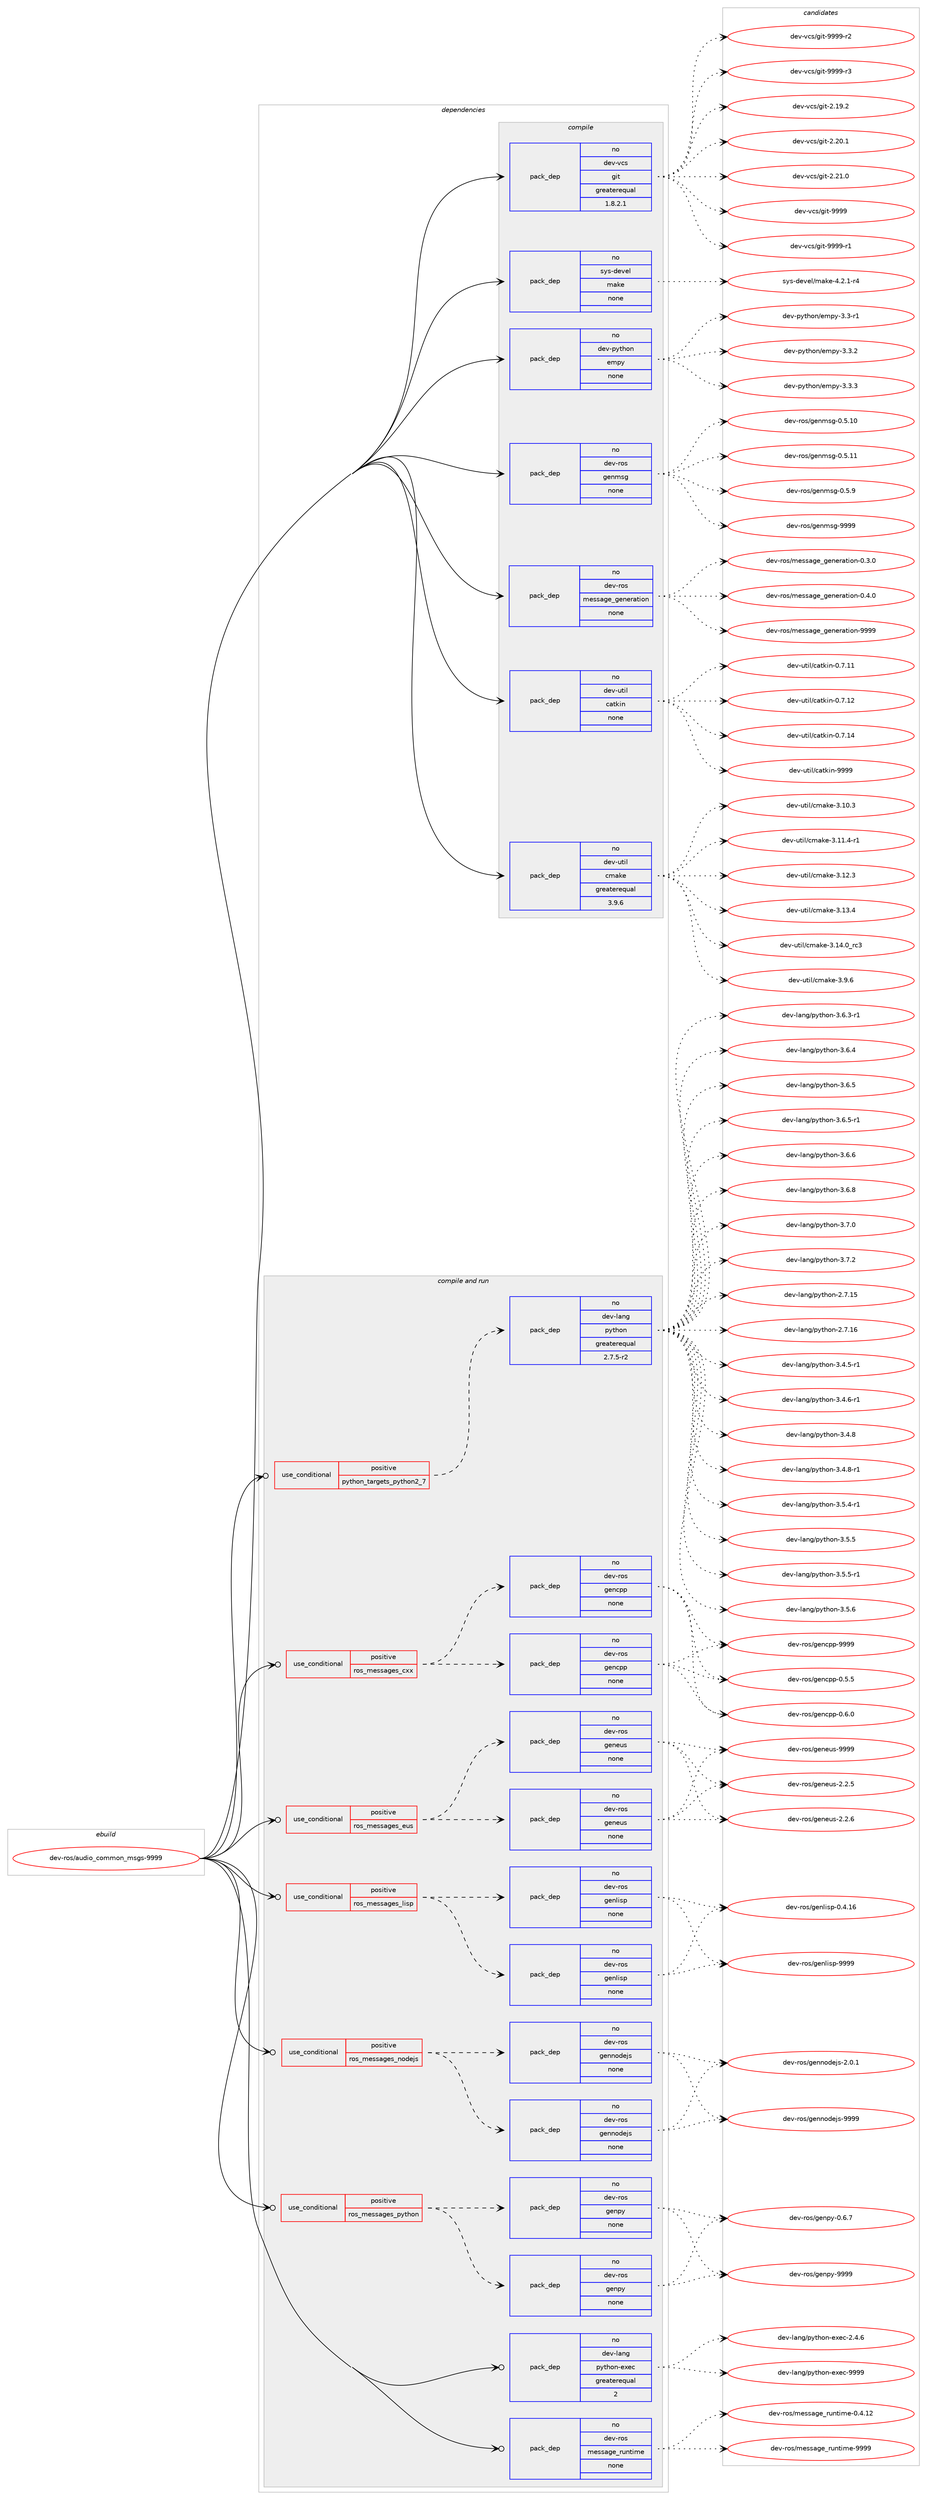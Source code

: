 digraph prolog {

# *************
# Graph options
# *************

newrank=true;
concentrate=true;
compound=true;
graph [rankdir=LR,fontname=Helvetica,fontsize=10,ranksep=1.5];#, ranksep=2.5, nodesep=0.2];
edge  [arrowhead=vee];
node  [fontname=Helvetica,fontsize=10];

# **********
# The ebuild
# **********

subgraph cluster_leftcol {
color=gray;
rank=same;
label=<<i>ebuild</i>>;
id [label="dev-ros/audio_common_msgs-9999", color=red, width=4, href="../dev-ros/audio_common_msgs-9999.svg"];
}

# ****************
# The dependencies
# ****************

subgraph cluster_midcol {
color=gray;
label=<<i>dependencies</i>>;
subgraph cluster_compile {
fillcolor="#eeeeee";
style=filled;
label=<<i>compile</i>>;
subgraph pack1040576 {
dependency1451845 [label=<<TABLE BORDER="0" CELLBORDER="1" CELLSPACING="0" CELLPADDING="4" WIDTH="220"><TR><TD ROWSPAN="6" CELLPADDING="30">pack_dep</TD></TR><TR><TD WIDTH="110">no</TD></TR><TR><TD>dev-python</TD></TR><TR><TD>empy</TD></TR><TR><TD>none</TD></TR><TR><TD></TD></TR></TABLE>>, shape=none, color=blue];
}
id:e -> dependency1451845:w [weight=20,style="solid",arrowhead="vee"];
subgraph pack1040577 {
dependency1451846 [label=<<TABLE BORDER="0" CELLBORDER="1" CELLSPACING="0" CELLPADDING="4" WIDTH="220"><TR><TD ROWSPAN="6" CELLPADDING="30">pack_dep</TD></TR><TR><TD WIDTH="110">no</TD></TR><TR><TD>dev-ros</TD></TR><TR><TD>genmsg</TD></TR><TR><TD>none</TD></TR><TR><TD></TD></TR></TABLE>>, shape=none, color=blue];
}
id:e -> dependency1451846:w [weight=20,style="solid",arrowhead="vee"];
subgraph pack1040578 {
dependency1451847 [label=<<TABLE BORDER="0" CELLBORDER="1" CELLSPACING="0" CELLPADDING="4" WIDTH="220"><TR><TD ROWSPAN="6" CELLPADDING="30">pack_dep</TD></TR><TR><TD WIDTH="110">no</TD></TR><TR><TD>dev-ros</TD></TR><TR><TD>message_generation</TD></TR><TR><TD>none</TD></TR><TR><TD></TD></TR></TABLE>>, shape=none, color=blue];
}
id:e -> dependency1451847:w [weight=20,style="solid",arrowhead="vee"];
subgraph pack1040579 {
dependency1451848 [label=<<TABLE BORDER="0" CELLBORDER="1" CELLSPACING="0" CELLPADDING="4" WIDTH="220"><TR><TD ROWSPAN="6" CELLPADDING="30">pack_dep</TD></TR><TR><TD WIDTH="110">no</TD></TR><TR><TD>dev-util</TD></TR><TR><TD>catkin</TD></TR><TR><TD>none</TD></TR><TR><TD></TD></TR></TABLE>>, shape=none, color=blue];
}
id:e -> dependency1451848:w [weight=20,style="solid",arrowhead="vee"];
subgraph pack1040580 {
dependency1451849 [label=<<TABLE BORDER="0" CELLBORDER="1" CELLSPACING="0" CELLPADDING="4" WIDTH="220"><TR><TD ROWSPAN="6" CELLPADDING="30">pack_dep</TD></TR><TR><TD WIDTH="110">no</TD></TR><TR><TD>dev-util</TD></TR><TR><TD>cmake</TD></TR><TR><TD>greaterequal</TD></TR><TR><TD>3.9.6</TD></TR></TABLE>>, shape=none, color=blue];
}
id:e -> dependency1451849:w [weight=20,style="solid",arrowhead="vee"];
subgraph pack1040581 {
dependency1451850 [label=<<TABLE BORDER="0" CELLBORDER="1" CELLSPACING="0" CELLPADDING="4" WIDTH="220"><TR><TD ROWSPAN="6" CELLPADDING="30">pack_dep</TD></TR><TR><TD WIDTH="110">no</TD></TR><TR><TD>dev-vcs</TD></TR><TR><TD>git</TD></TR><TR><TD>greaterequal</TD></TR><TR><TD>1.8.2.1</TD></TR></TABLE>>, shape=none, color=blue];
}
id:e -> dependency1451850:w [weight=20,style="solid",arrowhead="vee"];
subgraph pack1040582 {
dependency1451851 [label=<<TABLE BORDER="0" CELLBORDER="1" CELLSPACING="0" CELLPADDING="4" WIDTH="220"><TR><TD ROWSPAN="6" CELLPADDING="30">pack_dep</TD></TR><TR><TD WIDTH="110">no</TD></TR><TR><TD>sys-devel</TD></TR><TR><TD>make</TD></TR><TR><TD>none</TD></TR><TR><TD></TD></TR></TABLE>>, shape=none, color=blue];
}
id:e -> dependency1451851:w [weight=20,style="solid",arrowhead="vee"];
}
subgraph cluster_compileandrun {
fillcolor="#eeeeee";
style=filled;
label=<<i>compile and run</i>>;
subgraph cond387889 {
dependency1451852 [label=<<TABLE BORDER="0" CELLBORDER="1" CELLSPACING="0" CELLPADDING="4"><TR><TD ROWSPAN="3" CELLPADDING="10">use_conditional</TD></TR><TR><TD>positive</TD></TR><TR><TD>python_targets_python2_7</TD></TR></TABLE>>, shape=none, color=red];
subgraph pack1040583 {
dependency1451853 [label=<<TABLE BORDER="0" CELLBORDER="1" CELLSPACING="0" CELLPADDING="4" WIDTH="220"><TR><TD ROWSPAN="6" CELLPADDING="30">pack_dep</TD></TR><TR><TD WIDTH="110">no</TD></TR><TR><TD>dev-lang</TD></TR><TR><TD>python</TD></TR><TR><TD>greaterequal</TD></TR><TR><TD>2.7.5-r2</TD></TR></TABLE>>, shape=none, color=blue];
}
dependency1451852:e -> dependency1451853:w [weight=20,style="dashed",arrowhead="vee"];
}
id:e -> dependency1451852:w [weight=20,style="solid",arrowhead="odotvee"];
subgraph cond387890 {
dependency1451854 [label=<<TABLE BORDER="0" CELLBORDER="1" CELLSPACING="0" CELLPADDING="4"><TR><TD ROWSPAN="3" CELLPADDING="10">use_conditional</TD></TR><TR><TD>positive</TD></TR><TR><TD>ros_messages_cxx</TD></TR></TABLE>>, shape=none, color=red];
subgraph pack1040584 {
dependency1451855 [label=<<TABLE BORDER="0" CELLBORDER="1" CELLSPACING="0" CELLPADDING="4" WIDTH="220"><TR><TD ROWSPAN="6" CELLPADDING="30">pack_dep</TD></TR><TR><TD WIDTH="110">no</TD></TR><TR><TD>dev-ros</TD></TR><TR><TD>gencpp</TD></TR><TR><TD>none</TD></TR><TR><TD></TD></TR></TABLE>>, shape=none, color=blue];
}
dependency1451854:e -> dependency1451855:w [weight=20,style="dashed",arrowhead="vee"];
subgraph pack1040585 {
dependency1451856 [label=<<TABLE BORDER="0" CELLBORDER="1" CELLSPACING="0" CELLPADDING="4" WIDTH="220"><TR><TD ROWSPAN="6" CELLPADDING="30">pack_dep</TD></TR><TR><TD WIDTH="110">no</TD></TR><TR><TD>dev-ros</TD></TR><TR><TD>gencpp</TD></TR><TR><TD>none</TD></TR><TR><TD></TD></TR></TABLE>>, shape=none, color=blue];
}
dependency1451854:e -> dependency1451856:w [weight=20,style="dashed",arrowhead="vee"];
}
id:e -> dependency1451854:w [weight=20,style="solid",arrowhead="odotvee"];
subgraph cond387891 {
dependency1451857 [label=<<TABLE BORDER="0" CELLBORDER="1" CELLSPACING="0" CELLPADDING="4"><TR><TD ROWSPAN="3" CELLPADDING="10">use_conditional</TD></TR><TR><TD>positive</TD></TR><TR><TD>ros_messages_eus</TD></TR></TABLE>>, shape=none, color=red];
subgraph pack1040586 {
dependency1451858 [label=<<TABLE BORDER="0" CELLBORDER="1" CELLSPACING="0" CELLPADDING="4" WIDTH="220"><TR><TD ROWSPAN="6" CELLPADDING="30">pack_dep</TD></TR><TR><TD WIDTH="110">no</TD></TR><TR><TD>dev-ros</TD></TR><TR><TD>geneus</TD></TR><TR><TD>none</TD></TR><TR><TD></TD></TR></TABLE>>, shape=none, color=blue];
}
dependency1451857:e -> dependency1451858:w [weight=20,style="dashed",arrowhead="vee"];
subgraph pack1040587 {
dependency1451859 [label=<<TABLE BORDER="0" CELLBORDER="1" CELLSPACING="0" CELLPADDING="4" WIDTH="220"><TR><TD ROWSPAN="6" CELLPADDING="30">pack_dep</TD></TR><TR><TD WIDTH="110">no</TD></TR><TR><TD>dev-ros</TD></TR><TR><TD>geneus</TD></TR><TR><TD>none</TD></TR><TR><TD></TD></TR></TABLE>>, shape=none, color=blue];
}
dependency1451857:e -> dependency1451859:w [weight=20,style="dashed",arrowhead="vee"];
}
id:e -> dependency1451857:w [weight=20,style="solid",arrowhead="odotvee"];
subgraph cond387892 {
dependency1451860 [label=<<TABLE BORDER="0" CELLBORDER="1" CELLSPACING="0" CELLPADDING="4"><TR><TD ROWSPAN="3" CELLPADDING="10">use_conditional</TD></TR><TR><TD>positive</TD></TR><TR><TD>ros_messages_lisp</TD></TR></TABLE>>, shape=none, color=red];
subgraph pack1040588 {
dependency1451861 [label=<<TABLE BORDER="0" CELLBORDER="1" CELLSPACING="0" CELLPADDING="4" WIDTH="220"><TR><TD ROWSPAN="6" CELLPADDING="30">pack_dep</TD></TR><TR><TD WIDTH="110">no</TD></TR><TR><TD>dev-ros</TD></TR><TR><TD>genlisp</TD></TR><TR><TD>none</TD></TR><TR><TD></TD></TR></TABLE>>, shape=none, color=blue];
}
dependency1451860:e -> dependency1451861:w [weight=20,style="dashed",arrowhead="vee"];
subgraph pack1040589 {
dependency1451862 [label=<<TABLE BORDER="0" CELLBORDER="1" CELLSPACING="0" CELLPADDING="4" WIDTH="220"><TR><TD ROWSPAN="6" CELLPADDING="30">pack_dep</TD></TR><TR><TD WIDTH="110">no</TD></TR><TR><TD>dev-ros</TD></TR><TR><TD>genlisp</TD></TR><TR><TD>none</TD></TR><TR><TD></TD></TR></TABLE>>, shape=none, color=blue];
}
dependency1451860:e -> dependency1451862:w [weight=20,style="dashed",arrowhead="vee"];
}
id:e -> dependency1451860:w [weight=20,style="solid",arrowhead="odotvee"];
subgraph cond387893 {
dependency1451863 [label=<<TABLE BORDER="0" CELLBORDER="1" CELLSPACING="0" CELLPADDING="4"><TR><TD ROWSPAN="3" CELLPADDING="10">use_conditional</TD></TR><TR><TD>positive</TD></TR><TR><TD>ros_messages_nodejs</TD></TR></TABLE>>, shape=none, color=red];
subgraph pack1040590 {
dependency1451864 [label=<<TABLE BORDER="0" CELLBORDER="1" CELLSPACING="0" CELLPADDING="4" WIDTH="220"><TR><TD ROWSPAN="6" CELLPADDING="30">pack_dep</TD></TR><TR><TD WIDTH="110">no</TD></TR><TR><TD>dev-ros</TD></TR><TR><TD>gennodejs</TD></TR><TR><TD>none</TD></TR><TR><TD></TD></TR></TABLE>>, shape=none, color=blue];
}
dependency1451863:e -> dependency1451864:w [weight=20,style="dashed",arrowhead="vee"];
subgraph pack1040591 {
dependency1451865 [label=<<TABLE BORDER="0" CELLBORDER="1" CELLSPACING="0" CELLPADDING="4" WIDTH="220"><TR><TD ROWSPAN="6" CELLPADDING="30">pack_dep</TD></TR><TR><TD WIDTH="110">no</TD></TR><TR><TD>dev-ros</TD></TR><TR><TD>gennodejs</TD></TR><TR><TD>none</TD></TR><TR><TD></TD></TR></TABLE>>, shape=none, color=blue];
}
dependency1451863:e -> dependency1451865:w [weight=20,style="dashed",arrowhead="vee"];
}
id:e -> dependency1451863:w [weight=20,style="solid",arrowhead="odotvee"];
subgraph cond387894 {
dependency1451866 [label=<<TABLE BORDER="0" CELLBORDER="1" CELLSPACING="0" CELLPADDING="4"><TR><TD ROWSPAN="3" CELLPADDING="10">use_conditional</TD></TR><TR><TD>positive</TD></TR><TR><TD>ros_messages_python</TD></TR></TABLE>>, shape=none, color=red];
subgraph pack1040592 {
dependency1451867 [label=<<TABLE BORDER="0" CELLBORDER="1" CELLSPACING="0" CELLPADDING="4" WIDTH="220"><TR><TD ROWSPAN="6" CELLPADDING="30">pack_dep</TD></TR><TR><TD WIDTH="110">no</TD></TR><TR><TD>dev-ros</TD></TR><TR><TD>genpy</TD></TR><TR><TD>none</TD></TR><TR><TD></TD></TR></TABLE>>, shape=none, color=blue];
}
dependency1451866:e -> dependency1451867:w [weight=20,style="dashed",arrowhead="vee"];
subgraph pack1040593 {
dependency1451868 [label=<<TABLE BORDER="0" CELLBORDER="1" CELLSPACING="0" CELLPADDING="4" WIDTH="220"><TR><TD ROWSPAN="6" CELLPADDING="30">pack_dep</TD></TR><TR><TD WIDTH="110">no</TD></TR><TR><TD>dev-ros</TD></TR><TR><TD>genpy</TD></TR><TR><TD>none</TD></TR><TR><TD></TD></TR></TABLE>>, shape=none, color=blue];
}
dependency1451866:e -> dependency1451868:w [weight=20,style="dashed",arrowhead="vee"];
}
id:e -> dependency1451866:w [weight=20,style="solid",arrowhead="odotvee"];
subgraph pack1040594 {
dependency1451869 [label=<<TABLE BORDER="0" CELLBORDER="1" CELLSPACING="0" CELLPADDING="4" WIDTH="220"><TR><TD ROWSPAN="6" CELLPADDING="30">pack_dep</TD></TR><TR><TD WIDTH="110">no</TD></TR><TR><TD>dev-lang</TD></TR><TR><TD>python-exec</TD></TR><TR><TD>greaterequal</TD></TR><TR><TD>2</TD></TR></TABLE>>, shape=none, color=blue];
}
id:e -> dependency1451869:w [weight=20,style="solid",arrowhead="odotvee"];
subgraph pack1040595 {
dependency1451870 [label=<<TABLE BORDER="0" CELLBORDER="1" CELLSPACING="0" CELLPADDING="4" WIDTH="220"><TR><TD ROWSPAN="6" CELLPADDING="30">pack_dep</TD></TR><TR><TD WIDTH="110">no</TD></TR><TR><TD>dev-ros</TD></TR><TR><TD>message_runtime</TD></TR><TR><TD>none</TD></TR><TR><TD></TD></TR></TABLE>>, shape=none, color=blue];
}
id:e -> dependency1451870:w [weight=20,style="solid",arrowhead="odotvee"];
}
subgraph cluster_run {
fillcolor="#eeeeee";
style=filled;
label=<<i>run</i>>;
}
}

# **************
# The candidates
# **************

subgraph cluster_choices {
rank=same;
color=gray;
label=<<i>candidates</i>>;

subgraph choice1040576 {
color=black;
nodesep=1;
choice1001011184511212111610411111047101109112121455146514511449 [label="dev-python/empy-3.3-r1", color=red, width=4,href="../dev-python/empy-3.3-r1.svg"];
choice1001011184511212111610411111047101109112121455146514650 [label="dev-python/empy-3.3.2", color=red, width=4,href="../dev-python/empy-3.3.2.svg"];
choice1001011184511212111610411111047101109112121455146514651 [label="dev-python/empy-3.3.3", color=red, width=4,href="../dev-python/empy-3.3.3.svg"];
dependency1451845:e -> choice1001011184511212111610411111047101109112121455146514511449:w [style=dotted,weight="100"];
dependency1451845:e -> choice1001011184511212111610411111047101109112121455146514650:w [style=dotted,weight="100"];
dependency1451845:e -> choice1001011184511212111610411111047101109112121455146514651:w [style=dotted,weight="100"];
}
subgraph choice1040577 {
color=black;
nodesep=1;
choice100101118451141111154710310111010911510345484653464948 [label="dev-ros/genmsg-0.5.10", color=red, width=4,href="../dev-ros/genmsg-0.5.10.svg"];
choice100101118451141111154710310111010911510345484653464949 [label="dev-ros/genmsg-0.5.11", color=red, width=4,href="../dev-ros/genmsg-0.5.11.svg"];
choice1001011184511411111547103101110109115103454846534657 [label="dev-ros/genmsg-0.5.9", color=red, width=4,href="../dev-ros/genmsg-0.5.9.svg"];
choice10010111845114111115471031011101091151034557575757 [label="dev-ros/genmsg-9999", color=red, width=4,href="../dev-ros/genmsg-9999.svg"];
dependency1451846:e -> choice100101118451141111154710310111010911510345484653464948:w [style=dotted,weight="100"];
dependency1451846:e -> choice100101118451141111154710310111010911510345484653464949:w [style=dotted,weight="100"];
dependency1451846:e -> choice1001011184511411111547103101110109115103454846534657:w [style=dotted,weight="100"];
dependency1451846:e -> choice10010111845114111115471031011101091151034557575757:w [style=dotted,weight="100"];
}
subgraph choice1040578 {
color=black;
nodesep=1;
choice1001011184511411111547109101115115971031019510310111010111497116105111110454846514648 [label="dev-ros/message_generation-0.3.0", color=red, width=4,href="../dev-ros/message_generation-0.3.0.svg"];
choice1001011184511411111547109101115115971031019510310111010111497116105111110454846524648 [label="dev-ros/message_generation-0.4.0", color=red, width=4,href="../dev-ros/message_generation-0.4.0.svg"];
choice10010111845114111115471091011151159710310195103101110101114971161051111104557575757 [label="dev-ros/message_generation-9999", color=red, width=4,href="../dev-ros/message_generation-9999.svg"];
dependency1451847:e -> choice1001011184511411111547109101115115971031019510310111010111497116105111110454846514648:w [style=dotted,weight="100"];
dependency1451847:e -> choice1001011184511411111547109101115115971031019510310111010111497116105111110454846524648:w [style=dotted,weight="100"];
dependency1451847:e -> choice10010111845114111115471091011151159710310195103101110101114971161051111104557575757:w [style=dotted,weight="100"];
}
subgraph choice1040579 {
color=black;
nodesep=1;
choice1001011184511711610510847999711610710511045484655464949 [label="dev-util/catkin-0.7.11", color=red, width=4,href="../dev-util/catkin-0.7.11.svg"];
choice1001011184511711610510847999711610710511045484655464950 [label="dev-util/catkin-0.7.12", color=red, width=4,href="../dev-util/catkin-0.7.12.svg"];
choice1001011184511711610510847999711610710511045484655464952 [label="dev-util/catkin-0.7.14", color=red, width=4,href="../dev-util/catkin-0.7.14.svg"];
choice100101118451171161051084799971161071051104557575757 [label="dev-util/catkin-9999", color=red, width=4,href="../dev-util/catkin-9999.svg"];
dependency1451848:e -> choice1001011184511711610510847999711610710511045484655464949:w [style=dotted,weight="100"];
dependency1451848:e -> choice1001011184511711610510847999711610710511045484655464950:w [style=dotted,weight="100"];
dependency1451848:e -> choice1001011184511711610510847999711610710511045484655464952:w [style=dotted,weight="100"];
dependency1451848:e -> choice100101118451171161051084799971161071051104557575757:w [style=dotted,weight="100"];
}
subgraph choice1040580 {
color=black;
nodesep=1;
choice1001011184511711610510847991099710710145514649484651 [label="dev-util/cmake-3.10.3", color=red, width=4,href="../dev-util/cmake-3.10.3.svg"];
choice10010111845117116105108479910997107101455146494946524511449 [label="dev-util/cmake-3.11.4-r1", color=red, width=4,href="../dev-util/cmake-3.11.4-r1.svg"];
choice1001011184511711610510847991099710710145514649504651 [label="dev-util/cmake-3.12.3", color=red, width=4,href="../dev-util/cmake-3.12.3.svg"];
choice1001011184511711610510847991099710710145514649514652 [label="dev-util/cmake-3.13.4", color=red, width=4,href="../dev-util/cmake-3.13.4.svg"];
choice1001011184511711610510847991099710710145514649524648951149951 [label="dev-util/cmake-3.14.0_rc3", color=red, width=4,href="../dev-util/cmake-3.14.0_rc3.svg"];
choice10010111845117116105108479910997107101455146574654 [label="dev-util/cmake-3.9.6", color=red, width=4,href="../dev-util/cmake-3.9.6.svg"];
dependency1451849:e -> choice1001011184511711610510847991099710710145514649484651:w [style=dotted,weight="100"];
dependency1451849:e -> choice10010111845117116105108479910997107101455146494946524511449:w [style=dotted,weight="100"];
dependency1451849:e -> choice1001011184511711610510847991099710710145514649504651:w [style=dotted,weight="100"];
dependency1451849:e -> choice1001011184511711610510847991099710710145514649514652:w [style=dotted,weight="100"];
dependency1451849:e -> choice1001011184511711610510847991099710710145514649524648951149951:w [style=dotted,weight="100"];
dependency1451849:e -> choice10010111845117116105108479910997107101455146574654:w [style=dotted,weight="100"];
}
subgraph choice1040581 {
color=black;
nodesep=1;
choice10010111845118991154710310511645504649574650 [label="dev-vcs/git-2.19.2", color=red, width=4,href="../dev-vcs/git-2.19.2.svg"];
choice10010111845118991154710310511645504650484649 [label="dev-vcs/git-2.20.1", color=red, width=4,href="../dev-vcs/git-2.20.1.svg"];
choice10010111845118991154710310511645504650494648 [label="dev-vcs/git-2.21.0", color=red, width=4,href="../dev-vcs/git-2.21.0.svg"];
choice1001011184511899115471031051164557575757 [label="dev-vcs/git-9999", color=red, width=4,href="../dev-vcs/git-9999.svg"];
choice10010111845118991154710310511645575757574511449 [label="dev-vcs/git-9999-r1", color=red, width=4,href="../dev-vcs/git-9999-r1.svg"];
choice10010111845118991154710310511645575757574511450 [label="dev-vcs/git-9999-r2", color=red, width=4,href="../dev-vcs/git-9999-r2.svg"];
choice10010111845118991154710310511645575757574511451 [label="dev-vcs/git-9999-r3", color=red, width=4,href="../dev-vcs/git-9999-r3.svg"];
dependency1451850:e -> choice10010111845118991154710310511645504649574650:w [style=dotted,weight="100"];
dependency1451850:e -> choice10010111845118991154710310511645504650484649:w [style=dotted,weight="100"];
dependency1451850:e -> choice10010111845118991154710310511645504650494648:w [style=dotted,weight="100"];
dependency1451850:e -> choice1001011184511899115471031051164557575757:w [style=dotted,weight="100"];
dependency1451850:e -> choice10010111845118991154710310511645575757574511449:w [style=dotted,weight="100"];
dependency1451850:e -> choice10010111845118991154710310511645575757574511450:w [style=dotted,weight="100"];
dependency1451850:e -> choice10010111845118991154710310511645575757574511451:w [style=dotted,weight="100"];
}
subgraph choice1040582 {
color=black;
nodesep=1;
choice1151211154510010111810110847109971071014552465046494511452 [label="sys-devel/make-4.2.1-r4", color=red, width=4,href="../sys-devel/make-4.2.1-r4.svg"];
dependency1451851:e -> choice1151211154510010111810110847109971071014552465046494511452:w [style=dotted,weight="100"];
}
subgraph choice1040583 {
color=black;
nodesep=1;
choice10010111845108971101034711212111610411111045504655464953 [label="dev-lang/python-2.7.15", color=red, width=4,href="../dev-lang/python-2.7.15.svg"];
choice10010111845108971101034711212111610411111045504655464954 [label="dev-lang/python-2.7.16", color=red, width=4,href="../dev-lang/python-2.7.16.svg"];
choice1001011184510897110103471121211161041111104551465246534511449 [label="dev-lang/python-3.4.5-r1", color=red, width=4,href="../dev-lang/python-3.4.5-r1.svg"];
choice1001011184510897110103471121211161041111104551465246544511449 [label="dev-lang/python-3.4.6-r1", color=red, width=4,href="../dev-lang/python-3.4.6-r1.svg"];
choice100101118451089711010347112121116104111110455146524656 [label="dev-lang/python-3.4.8", color=red, width=4,href="../dev-lang/python-3.4.8.svg"];
choice1001011184510897110103471121211161041111104551465246564511449 [label="dev-lang/python-3.4.8-r1", color=red, width=4,href="../dev-lang/python-3.4.8-r1.svg"];
choice1001011184510897110103471121211161041111104551465346524511449 [label="dev-lang/python-3.5.4-r1", color=red, width=4,href="../dev-lang/python-3.5.4-r1.svg"];
choice100101118451089711010347112121116104111110455146534653 [label="dev-lang/python-3.5.5", color=red, width=4,href="../dev-lang/python-3.5.5.svg"];
choice1001011184510897110103471121211161041111104551465346534511449 [label="dev-lang/python-3.5.5-r1", color=red, width=4,href="../dev-lang/python-3.5.5-r1.svg"];
choice100101118451089711010347112121116104111110455146534654 [label="dev-lang/python-3.5.6", color=red, width=4,href="../dev-lang/python-3.5.6.svg"];
choice1001011184510897110103471121211161041111104551465446514511449 [label="dev-lang/python-3.6.3-r1", color=red, width=4,href="../dev-lang/python-3.6.3-r1.svg"];
choice100101118451089711010347112121116104111110455146544652 [label="dev-lang/python-3.6.4", color=red, width=4,href="../dev-lang/python-3.6.4.svg"];
choice100101118451089711010347112121116104111110455146544653 [label="dev-lang/python-3.6.5", color=red, width=4,href="../dev-lang/python-3.6.5.svg"];
choice1001011184510897110103471121211161041111104551465446534511449 [label="dev-lang/python-3.6.5-r1", color=red, width=4,href="../dev-lang/python-3.6.5-r1.svg"];
choice100101118451089711010347112121116104111110455146544654 [label="dev-lang/python-3.6.6", color=red, width=4,href="../dev-lang/python-3.6.6.svg"];
choice100101118451089711010347112121116104111110455146544656 [label="dev-lang/python-3.6.8", color=red, width=4,href="../dev-lang/python-3.6.8.svg"];
choice100101118451089711010347112121116104111110455146554648 [label="dev-lang/python-3.7.0", color=red, width=4,href="../dev-lang/python-3.7.0.svg"];
choice100101118451089711010347112121116104111110455146554650 [label="dev-lang/python-3.7.2", color=red, width=4,href="../dev-lang/python-3.7.2.svg"];
dependency1451853:e -> choice10010111845108971101034711212111610411111045504655464953:w [style=dotted,weight="100"];
dependency1451853:e -> choice10010111845108971101034711212111610411111045504655464954:w [style=dotted,weight="100"];
dependency1451853:e -> choice1001011184510897110103471121211161041111104551465246534511449:w [style=dotted,weight="100"];
dependency1451853:e -> choice1001011184510897110103471121211161041111104551465246544511449:w [style=dotted,weight="100"];
dependency1451853:e -> choice100101118451089711010347112121116104111110455146524656:w [style=dotted,weight="100"];
dependency1451853:e -> choice1001011184510897110103471121211161041111104551465246564511449:w [style=dotted,weight="100"];
dependency1451853:e -> choice1001011184510897110103471121211161041111104551465346524511449:w [style=dotted,weight="100"];
dependency1451853:e -> choice100101118451089711010347112121116104111110455146534653:w [style=dotted,weight="100"];
dependency1451853:e -> choice1001011184510897110103471121211161041111104551465346534511449:w [style=dotted,weight="100"];
dependency1451853:e -> choice100101118451089711010347112121116104111110455146534654:w [style=dotted,weight="100"];
dependency1451853:e -> choice1001011184510897110103471121211161041111104551465446514511449:w [style=dotted,weight="100"];
dependency1451853:e -> choice100101118451089711010347112121116104111110455146544652:w [style=dotted,weight="100"];
dependency1451853:e -> choice100101118451089711010347112121116104111110455146544653:w [style=dotted,weight="100"];
dependency1451853:e -> choice1001011184510897110103471121211161041111104551465446534511449:w [style=dotted,weight="100"];
dependency1451853:e -> choice100101118451089711010347112121116104111110455146544654:w [style=dotted,weight="100"];
dependency1451853:e -> choice100101118451089711010347112121116104111110455146544656:w [style=dotted,weight="100"];
dependency1451853:e -> choice100101118451089711010347112121116104111110455146554648:w [style=dotted,weight="100"];
dependency1451853:e -> choice100101118451089711010347112121116104111110455146554650:w [style=dotted,weight="100"];
}
subgraph choice1040584 {
color=black;
nodesep=1;
choice100101118451141111154710310111099112112454846534653 [label="dev-ros/gencpp-0.5.5", color=red, width=4,href="../dev-ros/gencpp-0.5.5.svg"];
choice100101118451141111154710310111099112112454846544648 [label="dev-ros/gencpp-0.6.0", color=red, width=4,href="../dev-ros/gencpp-0.6.0.svg"];
choice1001011184511411111547103101110991121124557575757 [label="dev-ros/gencpp-9999", color=red, width=4,href="../dev-ros/gencpp-9999.svg"];
dependency1451855:e -> choice100101118451141111154710310111099112112454846534653:w [style=dotted,weight="100"];
dependency1451855:e -> choice100101118451141111154710310111099112112454846544648:w [style=dotted,weight="100"];
dependency1451855:e -> choice1001011184511411111547103101110991121124557575757:w [style=dotted,weight="100"];
}
subgraph choice1040585 {
color=black;
nodesep=1;
choice100101118451141111154710310111099112112454846534653 [label="dev-ros/gencpp-0.5.5", color=red, width=4,href="../dev-ros/gencpp-0.5.5.svg"];
choice100101118451141111154710310111099112112454846544648 [label="dev-ros/gencpp-0.6.0", color=red, width=4,href="../dev-ros/gencpp-0.6.0.svg"];
choice1001011184511411111547103101110991121124557575757 [label="dev-ros/gencpp-9999", color=red, width=4,href="../dev-ros/gencpp-9999.svg"];
dependency1451856:e -> choice100101118451141111154710310111099112112454846534653:w [style=dotted,weight="100"];
dependency1451856:e -> choice100101118451141111154710310111099112112454846544648:w [style=dotted,weight="100"];
dependency1451856:e -> choice1001011184511411111547103101110991121124557575757:w [style=dotted,weight="100"];
}
subgraph choice1040586 {
color=black;
nodesep=1;
choice1001011184511411111547103101110101117115455046504653 [label="dev-ros/geneus-2.2.5", color=red, width=4,href="../dev-ros/geneus-2.2.5.svg"];
choice1001011184511411111547103101110101117115455046504654 [label="dev-ros/geneus-2.2.6", color=red, width=4,href="../dev-ros/geneus-2.2.6.svg"];
choice10010111845114111115471031011101011171154557575757 [label="dev-ros/geneus-9999", color=red, width=4,href="../dev-ros/geneus-9999.svg"];
dependency1451858:e -> choice1001011184511411111547103101110101117115455046504653:w [style=dotted,weight="100"];
dependency1451858:e -> choice1001011184511411111547103101110101117115455046504654:w [style=dotted,weight="100"];
dependency1451858:e -> choice10010111845114111115471031011101011171154557575757:w [style=dotted,weight="100"];
}
subgraph choice1040587 {
color=black;
nodesep=1;
choice1001011184511411111547103101110101117115455046504653 [label="dev-ros/geneus-2.2.5", color=red, width=4,href="../dev-ros/geneus-2.2.5.svg"];
choice1001011184511411111547103101110101117115455046504654 [label="dev-ros/geneus-2.2.6", color=red, width=4,href="../dev-ros/geneus-2.2.6.svg"];
choice10010111845114111115471031011101011171154557575757 [label="dev-ros/geneus-9999", color=red, width=4,href="../dev-ros/geneus-9999.svg"];
dependency1451859:e -> choice1001011184511411111547103101110101117115455046504653:w [style=dotted,weight="100"];
dependency1451859:e -> choice1001011184511411111547103101110101117115455046504654:w [style=dotted,weight="100"];
dependency1451859:e -> choice10010111845114111115471031011101011171154557575757:w [style=dotted,weight="100"];
}
subgraph choice1040588 {
color=black;
nodesep=1;
choice100101118451141111154710310111010810511511245484652464954 [label="dev-ros/genlisp-0.4.16", color=red, width=4,href="../dev-ros/genlisp-0.4.16.svg"];
choice10010111845114111115471031011101081051151124557575757 [label="dev-ros/genlisp-9999", color=red, width=4,href="../dev-ros/genlisp-9999.svg"];
dependency1451861:e -> choice100101118451141111154710310111010810511511245484652464954:w [style=dotted,weight="100"];
dependency1451861:e -> choice10010111845114111115471031011101081051151124557575757:w [style=dotted,weight="100"];
}
subgraph choice1040589 {
color=black;
nodesep=1;
choice100101118451141111154710310111010810511511245484652464954 [label="dev-ros/genlisp-0.4.16", color=red, width=4,href="../dev-ros/genlisp-0.4.16.svg"];
choice10010111845114111115471031011101081051151124557575757 [label="dev-ros/genlisp-9999", color=red, width=4,href="../dev-ros/genlisp-9999.svg"];
dependency1451862:e -> choice100101118451141111154710310111010810511511245484652464954:w [style=dotted,weight="100"];
dependency1451862:e -> choice10010111845114111115471031011101081051151124557575757:w [style=dotted,weight="100"];
}
subgraph choice1040590 {
color=black;
nodesep=1;
choice1001011184511411111547103101110110111100101106115455046484649 [label="dev-ros/gennodejs-2.0.1", color=red, width=4,href="../dev-ros/gennodejs-2.0.1.svg"];
choice10010111845114111115471031011101101111001011061154557575757 [label="dev-ros/gennodejs-9999", color=red, width=4,href="../dev-ros/gennodejs-9999.svg"];
dependency1451864:e -> choice1001011184511411111547103101110110111100101106115455046484649:w [style=dotted,weight="100"];
dependency1451864:e -> choice10010111845114111115471031011101101111001011061154557575757:w [style=dotted,weight="100"];
}
subgraph choice1040591 {
color=black;
nodesep=1;
choice1001011184511411111547103101110110111100101106115455046484649 [label="dev-ros/gennodejs-2.0.1", color=red, width=4,href="../dev-ros/gennodejs-2.0.1.svg"];
choice10010111845114111115471031011101101111001011061154557575757 [label="dev-ros/gennodejs-9999", color=red, width=4,href="../dev-ros/gennodejs-9999.svg"];
dependency1451865:e -> choice1001011184511411111547103101110110111100101106115455046484649:w [style=dotted,weight="100"];
dependency1451865:e -> choice10010111845114111115471031011101101111001011061154557575757:w [style=dotted,weight="100"];
}
subgraph choice1040592 {
color=black;
nodesep=1;
choice1001011184511411111547103101110112121454846544655 [label="dev-ros/genpy-0.6.7", color=red, width=4,href="../dev-ros/genpy-0.6.7.svg"];
choice10010111845114111115471031011101121214557575757 [label="dev-ros/genpy-9999", color=red, width=4,href="../dev-ros/genpy-9999.svg"];
dependency1451867:e -> choice1001011184511411111547103101110112121454846544655:w [style=dotted,weight="100"];
dependency1451867:e -> choice10010111845114111115471031011101121214557575757:w [style=dotted,weight="100"];
}
subgraph choice1040593 {
color=black;
nodesep=1;
choice1001011184511411111547103101110112121454846544655 [label="dev-ros/genpy-0.6.7", color=red, width=4,href="../dev-ros/genpy-0.6.7.svg"];
choice10010111845114111115471031011101121214557575757 [label="dev-ros/genpy-9999", color=red, width=4,href="../dev-ros/genpy-9999.svg"];
dependency1451868:e -> choice1001011184511411111547103101110112121454846544655:w [style=dotted,weight="100"];
dependency1451868:e -> choice10010111845114111115471031011101121214557575757:w [style=dotted,weight="100"];
}
subgraph choice1040594 {
color=black;
nodesep=1;
choice1001011184510897110103471121211161041111104510112010199455046524654 [label="dev-lang/python-exec-2.4.6", color=red, width=4,href="../dev-lang/python-exec-2.4.6.svg"];
choice10010111845108971101034711212111610411111045101120101994557575757 [label="dev-lang/python-exec-9999", color=red, width=4,href="../dev-lang/python-exec-9999.svg"];
dependency1451869:e -> choice1001011184510897110103471121211161041111104510112010199455046524654:w [style=dotted,weight="100"];
dependency1451869:e -> choice10010111845108971101034711212111610411111045101120101994557575757:w [style=dotted,weight="100"];
}
subgraph choice1040595 {
color=black;
nodesep=1;
choice1001011184511411111547109101115115971031019511411711011610510910145484652464950 [label="dev-ros/message_runtime-0.4.12", color=red, width=4,href="../dev-ros/message_runtime-0.4.12.svg"];
choice100101118451141111154710910111511597103101951141171101161051091014557575757 [label="dev-ros/message_runtime-9999", color=red, width=4,href="../dev-ros/message_runtime-9999.svg"];
dependency1451870:e -> choice1001011184511411111547109101115115971031019511411711011610510910145484652464950:w [style=dotted,weight="100"];
dependency1451870:e -> choice100101118451141111154710910111511597103101951141171101161051091014557575757:w [style=dotted,weight="100"];
}
}

}

